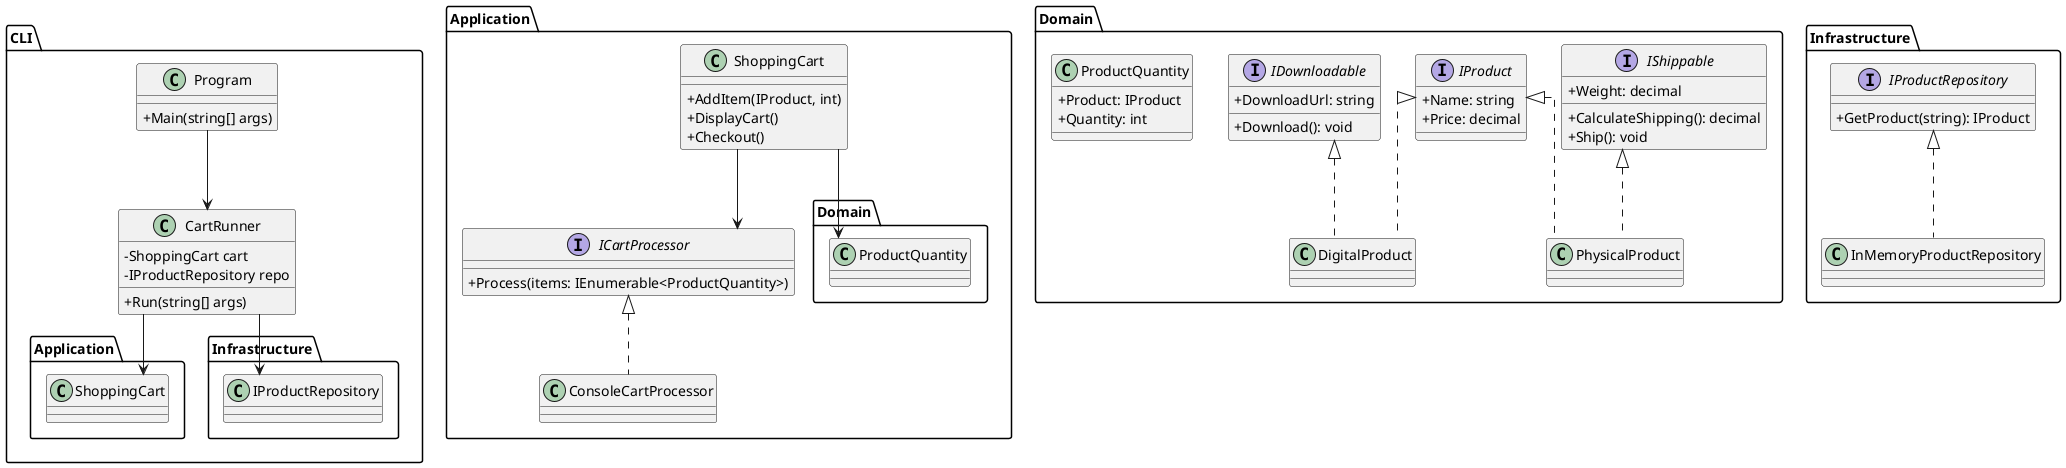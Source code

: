 @startuml
skinparam classAttributeIconSize 0
skinparam linetype ortho

package CLI {
  class Program {
    + Main(string[] args)
  }

  class CartRunner {
    - ShoppingCart cart
    - IProductRepository repo
    + Run(string[] args)
  }

  Program --> CartRunner
  CartRunner --> Application.ShoppingCart
  CartRunner --> Infrastructure.IProductRepository
}

package Application {
  interface ICartProcessor {
    + Process(items: IEnumerable<ProductQuantity>)
  }

  class ShoppingCart {
    + AddItem(IProduct, int)
    + DisplayCart()
    + Checkout()
  }

  class ConsoleCartProcessor

  ICartProcessor <|.. ConsoleCartProcessor
  ShoppingCart --> Domain.ProductQuantity
  ShoppingCart --> ICartProcessor
}

package Domain {
  interface IProduct {
    + Name: string
    + Price: decimal
  }

  interface IShippable {
    + Weight: decimal
    + CalculateShipping(): decimal
    + Ship(): void
  }

  interface IDownloadable {
    + DownloadUrl: string
    + Download(): void
  }

  class PhysicalProduct
  class DigitalProduct
  class ProductQuantity {
    + Product: IProduct
    + Quantity: int
  }

  IProduct <|.. PhysicalProduct
  IProduct <|.. DigitalProduct
  IShippable <|.. PhysicalProduct
  IDownloadable <|.. DigitalProduct
}

package Infrastructure {
  interface IProductRepository {
    + GetProduct(string): IProduct
  }

  class InMemoryProductRepository

  IProductRepository <|.. InMemoryProductRepository
}
@enduml
